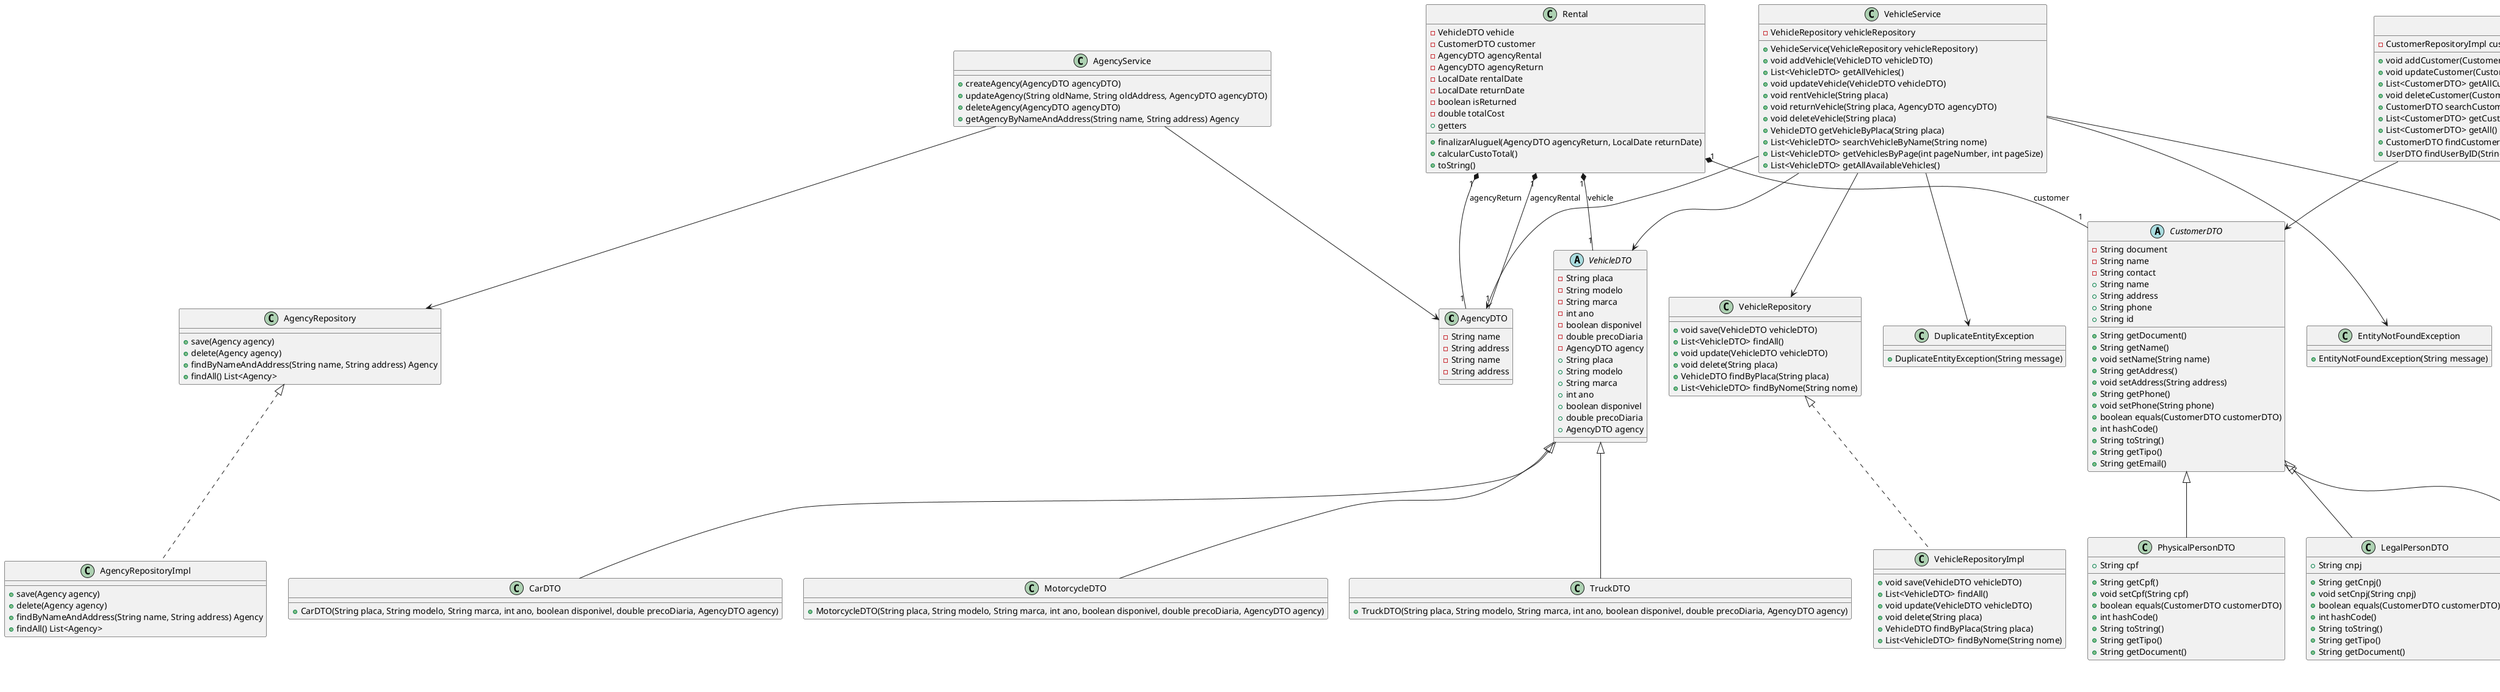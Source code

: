 @startuml
class AgencyDTO {
    -String name
    -String address
}

class AgencyRepository {
    +save(Agency agency)
    +delete(Agency agency)
    +findByNameAndAddress(String name, String address) Agency
    +findAll() List<Agency>
}

class AgencyRepositoryImpl {
    +save(Agency agency)
    +delete(Agency agency)
    +findByNameAndAddress(String name, String address) Agency
    +findAll() List<Agency>
}

class AgencyService {
    +createAgency(AgencyDTO agencyDTO)
    +updateAgency(String oldName, String oldAddress, AgencyDTO agencyDTO)
    +deleteAgency(AgencyDTO agencyDTO)
    +getAgencyByNameAndAddress(String name, String address) Agency
}

AgencyService --> AgencyDTO
AgencyService --> AgencyRepository
AgencyRepository <|.. AgencyRepositoryImpl

class Rental {
    -VehicleDTO vehicle
    -CustomerDTO customer
    -AgencyDTO agencyRental
    -AgencyDTO agencyReturn
    -LocalDate rentalDate
    -LocalDate returnDate
    -boolean isReturned
    -double totalCost
    +finalizarAluguel(AgencyDTO agencyReturn, LocalDate returnDate)
    +calcularCustoTotal()
    +toString()
    +getters
}

class RentalRepository {
    +save(RentalDTO rentalDTO)
    +findAll()
    +update(RentalDTO updatedRentalDTO)
    +delete(String vehiclePlate, String customerDocument)
}

class RentalRepositoryImpl {
    +save(RentalDTO rentalDTO)
    +findAll()
    +update(RentalDTO updatedRentalDTO)
    +delete(String vehiclePlate, String customerDocument)
}

class VehicleDTO {
    -String placa
    -String modelo
    -String marca
    -int ano
    -boolean disponivel
    -double precoDiaria
    -AgencyDTO agency
}

class CustomerDTO {
    -String document
    -String name
    -String contact
}

class AgencyDTO {
    -String name
    -String address
}

DataAccessObject <|.. RentalRepositoryImpl

Rental "1" *-- "1" VehicleDTO : vehicle
Rental "1" *-- "1" CustomerDTO : customer
Rental "1" *-- "1" AgencyDTO : agencyRental
Rental "1" *-- "1" AgencyDTO : agencyReturn

abstract class CustomerDTO {
    +String name
    +String address
    +String phone
    +String id
    +String getDocument()
    +String getName()
    +void setName(String name)
    +String getAddress()
    +void setAddress(String address)
    +String getPhone()
    +void setPhone(String phone)
    +boolean equals(CustomerDTO customerDTO)
    +int hashCode()
    +String toString()
    +String getTipo()
    +String getEmail()
}

class PhysicalPersonDTO {
    +String cpf
    +String getCpf()
    +void setCpf(String cpf)
    +boolean equals(CustomerDTO customerDTO)
    +int hashCode()
    +String toString()
    +String getTipo()
    +String getDocument()
}

class LegalPersonDTO {
    +String cnpj
    +String getCnpj()
    +void setCnpj(String cnpj)
    +boolean equals(CustomerDTO customerDTO)
    +int hashCode()
    +String toString()
    +String getTipo()
    +String getDocument()
}

class UserDTO {
    +String id
    +String email
    +String password
    +String document
    +String type
    -boolean isAdmin
    +String getEmail()
    +String getPassword()
    +String getDocument()
    +String getId()
    +boolean isAdmin()
    +String getTipo()
    +String toString()
}

interface CustomerRepository {
    +void save(CustomerDTO customerDTO)
    +List<CustomerDTO> findAll()
    +void update(CustomerDTO customer, String newName, String newAddress, String newPhone)
    +void delete(CustomerDTO customerDTO)
    +CustomerDTO findByDocument(String document)
}

class CustomerRepositoryImpl {
    -String CUSTOMERS_FILE
    +void save(CustomerDTO customer)
    +List<CustomerDTO> findAll()
    +void update(CustomerDTO customer, String newName, String newAddress, String newPhone)
    +void delete(CustomerDTO customer)
    +CustomerDTO findByDocument(String document)
    -boolean isIncluded(CustomerDTO customerDTO)
}

class CustomerService {
    -CustomerRepositoryImpl customerRepository
    +void addCustomer(CustomerDTO customerDTO)
    +void updateCustomer(CustomerDTO customerDTO, String newName, String newAddress, String newPhone)
    +List<CustomerDTO> getAllCustomers()
    +void deleteCustomer(CustomerDTO customerDTO)
    +CustomerDTO searchCustomerByName(String name)
    +List<CustomerDTO> getCustomersByPage(int pageNumber, int pageSize)
    +List<CustomerDTO> getAll()
    +CustomerDTO findCustomerByDocument(String document)
    +UserDTO findUserByID(String id)
}

CustomerDTO <|-- PhysicalPersonDTO
CustomerDTO <|-- LegalPersonDTO
CustomerDTO <|-- UserDTO
CustomerService --> CustomerDTO
CustomerRepository <|.. CustomerRepositoryImpl
CustomerService --> CustomerRepositoryImpl

abstract class VehicleDTO {
    +String placa
    +String modelo
    +String marca
    +int ano
    +boolean disponivel
    +double precoDiaria
    +AgencyDTO agency
}

class CarDTO {
    +CarDTO(String placa, String modelo, String marca, int ano, boolean disponivel, double precoDiaria, AgencyDTO agency)
}

class MotorcycleDTO {
    +MotorcycleDTO(String placa, String modelo, String marca, int ano, boolean disponivel, double precoDiaria, AgencyDTO agency)
}

class TruckDTO {
    +TruckDTO(String placa, String modelo, String marca, int ano, boolean disponivel, double precoDiaria, AgencyDTO agency)
}

class VehicleRepository {
    +void save(VehicleDTO vehicleDTO)
    +List<VehicleDTO> findAll()
    +void update(VehicleDTO vehicleDTO)
    +void delete(String placa)
    +VehicleDTO findByPlaca(String placa)
    +List<VehicleDTO> findByNome(String nome)
}

class VehicleRepositoryImpl {
    +void save(VehicleDTO vehicleDTO)
    +List<VehicleDTO> findAll()
    +void update(VehicleDTO vehicleDTO)
    +void delete(String placa)
    +VehicleDTO findByPlaca(String placa)
    +List<VehicleDTO> findByNome(String nome)
}

class VehicleService {
    -VehicleRepository vehicleRepository
    +VehicleService(VehicleRepository vehicleRepository)
    +void addVehicle(VehicleDTO vehicleDTO)
    +List<VehicleDTO> getAllVehicles()
    +void updateVehicle(VehicleDTO vehicleDTO)
    +void rentVehicle(String placa)
    +void returnVehicle(String placa, AgencyDTO agencyDTO)
    +void deleteVehicle(String placa)
    +VehicleDTO getVehicleByPlaca(String placa)
    +List<VehicleDTO> searchVehicleByName(String nome)
    +List<VehicleDTO> getVehiclesByPage(int pageNumber, int pageSize)
    +List<VehicleDTO> getAllAvailableVehicles()
}

class DuplicateEntityException {
    +DuplicateEntityException(String message)
}

class EntityNotFoundException {
    +EntityNotFoundException(String message)
}

class RentIllegalUpdateException {
    +RentIllegalUpdateException(String message)
}

VehicleDTO <|-- CarDTO
VehicleDTO <|-- MotorcycleDTO
VehicleDTO <|-- TruckDTO
VehicleService --> VehicleRepository
VehicleService --> VehicleDTO
VehicleService --> AgencyDTO
VehicleService --> DuplicateEntityException
VehicleService --> EntityNotFoundException
VehicleService --> RentIllegalUpdateException
VehicleRepository <|.. VehicleRepositoryImpl
@enduml
